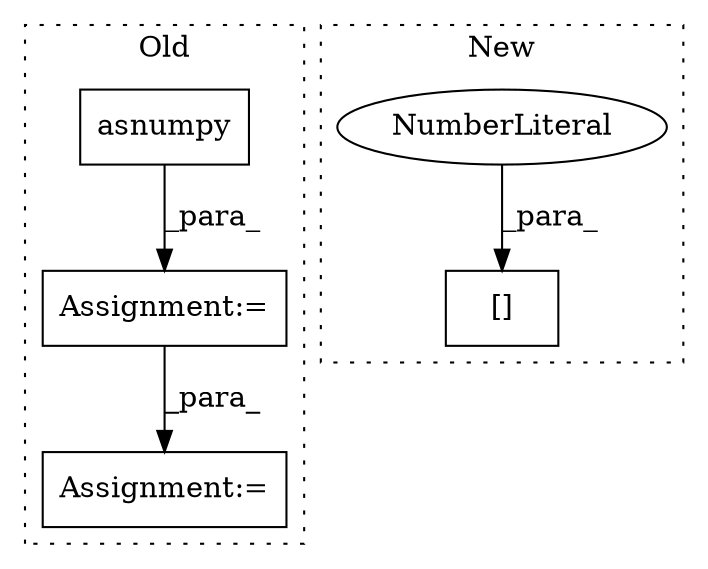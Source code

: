 digraph G {
subgraph cluster0 {
1 [label="asnumpy" a="32" s="3760" l="9" shape="box"];
4 [label="Assignment:=" a="7" s="4047,4122" l="53,2" shape="box"];
5 [label="Assignment:=" a="7" s="3748" l="1" shape="box"];
label = "Old";
style="dotted";
}
subgraph cluster1 {
2 [label="[]" a="2" s="4123,4131" l="7,1" shape="box"];
3 [label="NumberLiteral" a="34" s="4130" l="1" shape="ellipse"];
label = "New";
style="dotted";
}
1 -> 5 [label="_para_"];
3 -> 2 [label="_para_"];
5 -> 4 [label="_para_"];
}